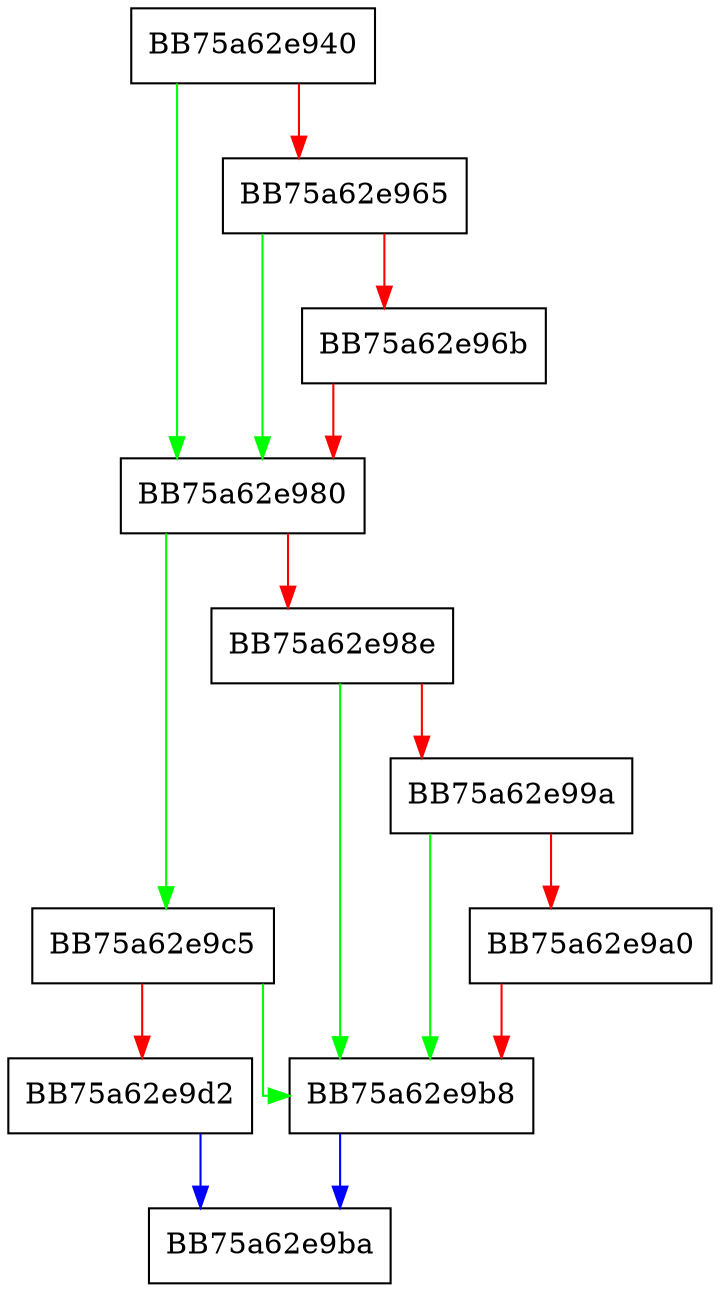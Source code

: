 digraph InjectedModuleScan64 {
  node [shape="box"];
  graph [splines=ortho];
  BB75a62e940 -> BB75a62e980 [color="green"];
  BB75a62e940 -> BB75a62e965 [color="red"];
  BB75a62e965 -> BB75a62e980 [color="green"];
  BB75a62e965 -> BB75a62e96b [color="red"];
  BB75a62e96b -> BB75a62e980 [color="red"];
  BB75a62e980 -> BB75a62e9c5 [color="green"];
  BB75a62e980 -> BB75a62e98e [color="red"];
  BB75a62e98e -> BB75a62e9b8 [color="green"];
  BB75a62e98e -> BB75a62e99a [color="red"];
  BB75a62e99a -> BB75a62e9b8 [color="green"];
  BB75a62e99a -> BB75a62e9a0 [color="red"];
  BB75a62e9a0 -> BB75a62e9b8 [color="red"];
  BB75a62e9b8 -> BB75a62e9ba [color="blue"];
  BB75a62e9c5 -> BB75a62e9b8 [color="green"];
  BB75a62e9c5 -> BB75a62e9d2 [color="red"];
  BB75a62e9d2 -> BB75a62e9ba [color="blue"];
}